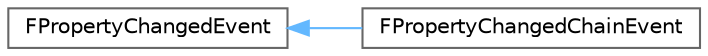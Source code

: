 digraph "Graphical Class Hierarchy"
{
 // INTERACTIVE_SVG=YES
 // LATEX_PDF_SIZE
  bgcolor="transparent";
  edge [fontname=Helvetica,fontsize=10,labelfontname=Helvetica,labelfontsize=10];
  node [fontname=Helvetica,fontsize=10,shape=box,height=0.2,width=0.4];
  rankdir="LR";
  Node0 [id="Node000000",label="FPropertyChangedEvent",height=0.2,width=0.4,color="grey40", fillcolor="white", style="filled",URL="$d6/dc7/structFPropertyChangedEvent.html",tooltip="Structure for passing pre and post edit change events."];
  Node0 -> Node1 [id="edge4573_Node000000_Node000001",dir="back",color="steelblue1",style="solid",tooltip=" "];
  Node1 [id="Node000001",label="FPropertyChangedChainEvent",height=0.2,width=0.4,color="grey40", fillcolor="white", style="filled",URL="$d2/d11/structFPropertyChangedChainEvent.html",tooltip="Structure for passing pre and post edit change events."];
}
